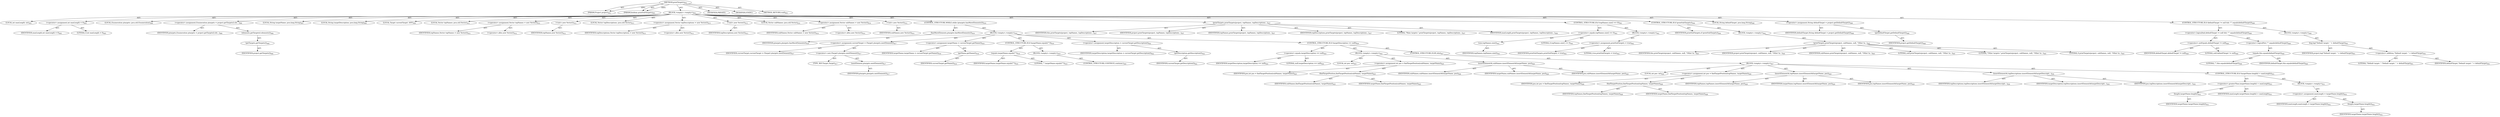 digraph "printTargets" {  
"111669149714" [label = <(METHOD,printTargets)<SUB>903</SUB>> ]
"115964117019" [label = <(PARAM,Project project)<SUB>903</SUB>> ]
"115964117020" [label = <(PARAM,boolean printSubTargets)<SUB>903</SUB>> ]
"25769803956" [label = <(BLOCK,&lt;empty&gt;,&lt;empty&gt;)<SUB>903</SUB>> ]
"94489280592" [label = <(LOCAL,int maxLength: int)<SUB>905</SUB>> ]
"30064771851" [label = <(&lt;operator&gt;.assignment,int maxLength = 0)<SUB>905</SUB>> ]
"68719477339" [label = <(IDENTIFIER,maxLength,int maxLength = 0)<SUB>905</SUB>> ]
"90194313410" [label = <(LITERAL,0,int maxLength = 0)<SUB>905</SUB>> ]
"94489280593" [label = <(LOCAL,Enumeration ptargets: java.util.Enumeration)<SUB>906</SUB>> ]
"30064771852" [label = <(&lt;operator&gt;.assignment,Enumeration ptargets = project.getTargets().ele...)<SUB>906</SUB>> ]
"68719477340" [label = <(IDENTIFIER,ptargets,Enumeration ptargets = project.getTargets().ele...)<SUB>906</SUB>> ]
"30064771853" [label = <(elements,getTargets().elements())<SUB>906</SUB>> ]
"30064771854" [label = <(getTargets,getTargets())<SUB>906</SUB>> ]
"68719477341" [label = <(IDENTIFIER,project,getTargets())<SUB>906</SUB>> ]
"94489280594" [label = <(LOCAL,String targetName: java.lang.String)<SUB>907</SUB>> ]
"94489280595" [label = <(LOCAL,String targetDescription: java.lang.String)<SUB>908</SUB>> ]
"94489280596" [label = <(LOCAL,Target currentTarget: ANY)<SUB>909</SUB>> ]
"94489280597" [label = <(LOCAL,Vector topNames: java.util.Vector)<SUB>912</SUB>> ]
"30064771855" [label = <(&lt;operator&gt;.assignment,Vector topNames = new Vector())<SUB>912</SUB>> ]
"68719477342" [label = <(IDENTIFIER,topNames,Vector topNames = new Vector())<SUB>912</SUB>> ]
"30064771856" [label = <(&lt;operator&gt;.alloc,new Vector())<SUB>912</SUB>> ]
"30064771857" [label = <(&lt;init&gt;,new Vector())<SUB>912</SUB>> ]
"68719477343" [label = <(IDENTIFIER,topNames,new Vector())<SUB>912</SUB>> ]
"94489280598" [label = <(LOCAL,Vector topDescriptions: java.util.Vector)<SUB>913</SUB>> ]
"30064771858" [label = <(&lt;operator&gt;.assignment,Vector topDescriptions = new Vector())<SUB>913</SUB>> ]
"68719477344" [label = <(IDENTIFIER,topDescriptions,Vector topDescriptions = new Vector())<SUB>913</SUB>> ]
"30064771859" [label = <(&lt;operator&gt;.alloc,new Vector())<SUB>913</SUB>> ]
"30064771860" [label = <(&lt;init&gt;,new Vector())<SUB>913</SUB>> ]
"68719477345" [label = <(IDENTIFIER,topDescriptions,new Vector())<SUB>913</SUB>> ]
"94489280599" [label = <(LOCAL,Vector subNames: java.util.Vector)<SUB>914</SUB>> ]
"30064771861" [label = <(&lt;operator&gt;.assignment,Vector subNames = new Vector())<SUB>914</SUB>> ]
"68719477346" [label = <(IDENTIFIER,subNames,Vector subNames = new Vector())<SUB>914</SUB>> ]
"30064771862" [label = <(&lt;operator&gt;.alloc,new Vector())<SUB>914</SUB>> ]
"30064771863" [label = <(&lt;init&gt;,new Vector())<SUB>914</SUB>> ]
"68719477347" [label = <(IDENTIFIER,subNames,new Vector())<SUB>914</SUB>> ]
"47244640389" [label = <(CONTROL_STRUCTURE,WHILE,while (ptargets.hasMoreElements()))<SUB>916</SUB>> ]
"30064771864" [label = <(hasMoreElements,ptargets.hasMoreElements())<SUB>916</SUB>> ]
"68719477348" [label = <(IDENTIFIER,ptargets,ptargets.hasMoreElements())<SUB>916</SUB>> ]
"25769803957" [label = <(BLOCK,&lt;empty&gt;,&lt;empty&gt;)<SUB>916</SUB>> ]
"30064771865" [label = <(&lt;operator&gt;.assignment,currentTarget = (Target) ptargets.nextElement())<SUB>917</SUB>> ]
"68719477349" [label = <(IDENTIFIER,currentTarget,currentTarget = (Target) ptargets.nextElement())<SUB>917</SUB>> ]
"30064771866" [label = <(&lt;operator&gt;.cast,(Target) ptargets.nextElement())<SUB>917</SUB>> ]
"180388626461" [label = <(TYPE_REF,Target,Target)<SUB>917</SUB>> ]
"30064771867" [label = <(nextElement,ptargets.nextElement())<SUB>917</SUB>> ]
"68719477350" [label = <(IDENTIFIER,ptargets,ptargets.nextElement())<SUB>917</SUB>> ]
"30064771868" [label = <(&lt;operator&gt;.assignment,targetName = currentTarget.getName())<SUB>918</SUB>> ]
"68719477351" [label = <(IDENTIFIER,targetName,targetName = currentTarget.getName())<SUB>918</SUB>> ]
"30064771869" [label = <(getName,getName())<SUB>918</SUB>> ]
"68719477352" [label = <(IDENTIFIER,currentTarget,getName())<SUB>918</SUB>> ]
"47244640390" [label = <(CONTROL_STRUCTURE,IF,if (targetName.equals(&quot;&quot;)))<SUB>919</SUB>> ]
"30064771870" [label = <(equals,targetName.equals(&quot;&quot;))<SUB>919</SUB>> ]
"68719477353" [label = <(IDENTIFIER,targetName,targetName.equals(&quot;&quot;))<SUB>919</SUB>> ]
"90194313411" [label = <(LITERAL,&quot;&quot;,targetName.equals(&quot;&quot;))<SUB>919</SUB>> ]
"25769803958" [label = <(BLOCK,&lt;empty&gt;,&lt;empty&gt;)<SUB>919</SUB>> ]
"47244640391" [label = <(CONTROL_STRUCTURE,CONTINUE,continue;)<SUB>920</SUB>> ]
"30064771871" [label = <(&lt;operator&gt;.assignment,targetDescription = currentTarget.getDescription())<SUB>922</SUB>> ]
"68719477354" [label = <(IDENTIFIER,targetDescription,targetDescription = currentTarget.getDescription())<SUB>922</SUB>> ]
"30064771872" [label = <(getDescription,getDescription())<SUB>922</SUB>> ]
"68719477355" [label = <(IDENTIFIER,currentTarget,getDescription())<SUB>922</SUB>> ]
"47244640392" [label = <(CONTROL_STRUCTURE,IF,if (targetDescription == null))<SUB>924</SUB>> ]
"30064771873" [label = <(&lt;operator&gt;.equals,targetDescription == null)<SUB>924</SUB>> ]
"68719477356" [label = <(IDENTIFIER,targetDescription,targetDescription == null)<SUB>924</SUB>> ]
"90194313412" [label = <(LITERAL,null,targetDescription == null)<SUB>924</SUB>> ]
"25769803959" [label = <(BLOCK,&lt;empty&gt;,&lt;empty&gt;)<SUB>924</SUB>> ]
"94489280600" [label = <(LOCAL,int pos: int)<SUB>925</SUB>> ]
"30064771874" [label = <(&lt;operator&gt;.assignment,int pos = findTargetPosition(subNames, targetName))<SUB>925</SUB>> ]
"68719477357" [label = <(IDENTIFIER,pos,int pos = findTargetPosition(subNames, targetName))<SUB>925</SUB>> ]
"30064771875" [label = <(findTargetPosition,findTargetPosition(subNames, targetName))<SUB>925</SUB>> ]
"68719477358" [label = <(IDENTIFIER,subNames,findTargetPosition(subNames, targetName))<SUB>925</SUB>> ]
"68719477359" [label = <(IDENTIFIER,targetName,findTargetPosition(subNames, targetName))<SUB>925</SUB>> ]
"30064771876" [label = <(insertElementAt,subNames.insertElementAt(targetName, pos))<SUB>926</SUB>> ]
"68719477360" [label = <(IDENTIFIER,subNames,subNames.insertElementAt(targetName, pos))<SUB>926</SUB>> ]
"68719477361" [label = <(IDENTIFIER,targetName,subNames.insertElementAt(targetName, pos))<SUB>926</SUB>> ]
"68719477362" [label = <(IDENTIFIER,pos,subNames.insertElementAt(targetName, pos))<SUB>926</SUB>> ]
"47244640393" [label = <(CONTROL_STRUCTURE,ELSE,else)<SUB>927</SUB>> ]
"25769803960" [label = <(BLOCK,&lt;empty&gt;,&lt;empty&gt;)<SUB>927</SUB>> ]
"94489280601" [label = <(LOCAL,int pos: int)<SUB>928</SUB>> ]
"30064771877" [label = <(&lt;operator&gt;.assignment,int pos = findTargetPosition(topNames, targetName))<SUB>928</SUB>> ]
"68719477363" [label = <(IDENTIFIER,pos,int pos = findTargetPosition(topNames, targetName))<SUB>928</SUB>> ]
"30064771878" [label = <(findTargetPosition,findTargetPosition(topNames, targetName))<SUB>928</SUB>> ]
"68719477364" [label = <(IDENTIFIER,topNames,findTargetPosition(topNames, targetName))<SUB>928</SUB>> ]
"68719477365" [label = <(IDENTIFIER,targetName,findTargetPosition(topNames, targetName))<SUB>928</SUB>> ]
"30064771879" [label = <(insertElementAt,topNames.insertElementAt(targetName, pos))<SUB>929</SUB>> ]
"68719477366" [label = <(IDENTIFIER,topNames,topNames.insertElementAt(targetName, pos))<SUB>929</SUB>> ]
"68719477367" [label = <(IDENTIFIER,targetName,topNames.insertElementAt(targetName, pos))<SUB>929</SUB>> ]
"68719477368" [label = <(IDENTIFIER,pos,topNames.insertElementAt(targetName, pos))<SUB>929</SUB>> ]
"30064771880" [label = <(insertElementAt,topDescriptions.insertElementAt(targetDescripti...)<SUB>930</SUB>> ]
"68719477369" [label = <(IDENTIFIER,topDescriptions,topDescriptions.insertElementAt(targetDescripti...)<SUB>930</SUB>> ]
"68719477370" [label = <(IDENTIFIER,targetDescription,topDescriptions.insertElementAt(targetDescripti...)<SUB>930</SUB>> ]
"68719477371" [label = <(IDENTIFIER,pos,topDescriptions.insertElementAt(targetDescripti...)<SUB>930</SUB>> ]
"47244640394" [label = <(CONTROL_STRUCTURE,IF,if (targetName.length() &gt; maxLength))<SUB>931</SUB>> ]
"30064771881" [label = <(&lt;operator&gt;.greaterThan,targetName.length() &gt; maxLength)<SUB>931</SUB>> ]
"30064771882" [label = <(length,targetName.length())<SUB>931</SUB>> ]
"68719477372" [label = <(IDENTIFIER,targetName,targetName.length())<SUB>931</SUB>> ]
"68719477373" [label = <(IDENTIFIER,maxLength,targetName.length() &gt; maxLength)<SUB>931</SUB>> ]
"25769803961" [label = <(BLOCK,&lt;empty&gt;,&lt;empty&gt;)<SUB>931</SUB>> ]
"30064771883" [label = <(&lt;operator&gt;.assignment,maxLength = targetName.length())<SUB>932</SUB>> ]
"68719477374" [label = <(IDENTIFIER,maxLength,maxLength = targetName.length())<SUB>932</SUB>> ]
"30064771884" [label = <(length,targetName.length())<SUB>932</SUB>> ]
"68719477375" [label = <(IDENTIFIER,targetName,targetName.length())<SUB>932</SUB>> ]
"30064771885" [label = <(printTargets,printTargets(project, topNames, topDescriptions...)<SUB>937</SUB>> ]
"68719477376" [label = <(IDENTIFIER,this,printTargets(project, topNames, topDescriptions...)<SUB>937</SUB>> ]
"68719477377" [label = <(IDENTIFIER,project,printTargets(project, topNames, topDescriptions...)<SUB>937</SUB>> ]
"68719477378" [label = <(IDENTIFIER,topNames,printTargets(project, topNames, topDescriptions...)<SUB>937</SUB>> ]
"68719477379" [label = <(IDENTIFIER,topDescriptions,printTargets(project, topNames, topDescriptions...)<SUB>937</SUB>> ]
"90194313413" [label = <(LITERAL,&quot;Main targets:&quot;,printTargets(project, topNames, topDescriptions...)<SUB>937</SUB>> ]
"68719477380" [label = <(IDENTIFIER,maxLength,printTargets(project, topNames, topDescriptions...)<SUB>938</SUB>> ]
"47244640395" [label = <(CONTROL_STRUCTURE,IF,if (topNames.size() == 0))<SUB>941</SUB>> ]
"30064771886" [label = <(&lt;operator&gt;.equals,topNames.size() == 0)<SUB>941</SUB>> ]
"30064771887" [label = <(size,topNames.size())<SUB>941</SUB>> ]
"68719477381" [label = <(IDENTIFIER,topNames,topNames.size())<SUB>941</SUB>> ]
"90194313414" [label = <(LITERAL,0,topNames.size() == 0)<SUB>941</SUB>> ]
"25769803962" [label = <(BLOCK,&lt;empty&gt;,&lt;empty&gt;)<SUB>941</SUB>> ]
"30064771888" [label = <(&lt;operator&gt;.assignment,printSubTargets = true)<SUB>942</SUB>> ]
"68719477382" [label = <(IDENTIFIER,printSubTargets,printSubTargets = true)<SUB>942</SUB>> ]
"90194313415" [label = <(LITERAL,true,printSubTargets = true)<SUB>942</SUB>> ]
"47244640396" [label = <(CONTROL_STRUCTURE,IF,if (printSubTargets))<SUB>944</SUB>> ]
"68719477383" [label = <(IDENTIFIER,printSubTargets,if (printSubTargets))<SUB>944</SUB>> ]
"25769803963" [label = <(BLOCK,&lt;empty&gt;,&lt;empty&gt;)<SUB>944</SUB>> ]
"30064771889" [label = <(printTargets,printTargets(project, subNames, null, &quot;Other ta...)<SUB>945</SUB>> ]
"68719477384" [label = <(IDENTIFIER,this,printTargets(project, subNames, null, &quot;Other ta...)<SUB>945</SUB>> ]
"68719477385" [label = <(IDENTIFIER,project,printTargets(project, subNames, null, &quot;Other ta...)<SUB>945</SUB>> ]
"68719477386" [label = <(IDENTIFIER,subNames,printTargets(project, subNames, null, &quot;Other ta...)<SUB>945</SUB>> ]
"90194313416" [label = <(LITERAL,null,printTargets(project, subNames, null, &quot;Other ta...)<SUB>945</SUB>> ]
"90194313417" [label = <(LITERAL,&quot;Other targets:&quot;,printTargets(project, subNames, null, &quot;Other ta...)<SUB>945</SUB>> ]
"90194313418" [label = <(LITERAL,0,printTargets(project, subNames, null, &quot;Other ta...)<SUB>945</SUB>> ]
"94489280602" [label = <(LOCAL,String defaultTarget: java.lang.String)<SUB>948</SUB>> ]
"30064771890" [label = <(&lt;operator&gt;.assignment,String defaultTarget = project.getDefaultTarget())<SUB>948</SUB>> ]
"68719477387" [label = <(IDENTIFIER,defaultTarget,String defaultTarget = project.getDefaultTarget())<SUB>948</SUB>> ]
"30064771891" [label = <(getDefaultTarget,getDefaultTarget())<SUB>948</SUB>> ]
"68719477388" [label = <(IDENTIFIER,project,getDefaultTarget())<SUB>948</SUB>> ]
"47244640397" [label = <(CONTROL_STRUCTURE,IF,if (defaultTarget != null &amp;&amp; !&quot;&quot;.equals(defaultTarget)))<SUB>949</SUB>> ]
"30064771892" [label = <(&lt;operator&gt;.logicalAnd,defaultTarget != null &amp;&amp; !&quot;&quot;.equals(defaultTarget))<SUB>949</SUB>> ]
"30064771893" [label = <(&lt;operator&gt;.notEquals,defaultTarget != null)<SUB>949</SUB>> ]
"68719477389" [label = <(IDENTIFIER,defaultTarget,defaultTarget != null)<SUB>949</SUB>> ]
"90194313419" [label = <(LITERAL,null,defaultTarget != null)<SUB>949</SUB>> ]
"30064771894" [label = <(&lt;operator&gt;.logicalNot,!&quot;&quot;.equals(defaultTarget))<SUB>949</SUB>> ]
"30064771895" [label = <(equals,this.equals(defaultTarget))<SUB>949</SUB>> ]
"90194313420" [label = <(LITERAL,&quot;&quot;,this.equals(defaultTarget))<SUB>949</SUB>> ]
"68719477390" [label = <(IDENTIFIER,defaultTarget,this.equals(defaultTarget))<SUB>949</SUB>> ]
"25769803964" [label = <(BLOCK,&lt;empty&gt;,&lt;empty&gt;)<SUB>949</SUB>> ]
"30064771896" [label = <(log,log(&quot;Default target: &quot; + defaultTarget))<SUB>951</SUB>> ]
"68719477391" [label = <(IDENTIFIER,project,log(&quot;Default target: &quot; + defaultTarget))<SUB>951</SUB>> ]
"30064771897" [label = <(&lt;operator&gt;.addition,&quot;Default target: &quot; + defaultTarget)<SUB>951</SUB>> ]
"90194313421" [label = <(LITERAL,&quot;Default target: &quot;,&quot;Default target: &quot; + defaultTarget)<SUB>951</SUB>> ]
"68719477392" [label = <(IDENTIFIER,defaultTarget,&quot;Default target: &quot; + defaultTarget)<SUB>951</SUB>> ]
"133143986235" [label = <(MODIFIER,PRIVATE)> ]
"133143986236" [label = <(MODIFIER,STATIC)> ]
"128849018898" [label = <(METHOD_RETURN,void)<SUB>903</SUB>> ]
  "111669149714" -> "115964117019"  [ label = "AST: "] 
  "111669149714" -> "115964117020"  [ label = "AST: "] 
  "111669149714" -> "25769803956"  [ label = "AST: "] 
  "111669149714" -> "133143986235"  [ label = "AST: "] 
  "111669149714" -> "133143986236"  [ label = "AST: "] 
  "111669149714" -> "128849018898"  [ label = "AST: "] 
  "25769803956" -> "94489280592"  [ label = "AST: "] 
  "25769803956" -> "30064771851"  [ label = "AST: "] 
  "25769803956" -> "94489280593"  [ label = "AST: "] 
  "25769803956" -> "30064771852"  [ label = "AST: "] 
  "25769803956" -> "94489280594"  [ label = "AST: "] 
  "25769803956" -> "94489280595"  [ label = "AST: "] 
  "25769803956" -> "94489280596"  [ label = "AST: "] 
  "25769803956" -> "94489280597"  [ label = "AST: "] 
  "25769803956" -> "30064771855"  [ label = "AST: "] 
  "25769803956" -> "30064771857"  [ label = "AST: "] 
  "25769803956" -> "94489280598"  [ label = "AST: "] 
  "25769803956" -> "30064771858"  [ label = "AST: "] 
  "25769803956" -> "30064771860"  [ label = "AST: "] 
  "25769803956" -> "94489280599"  [ label = "AST: "] 
  "25769803956" -> "30064771861"  [ label = "AST: "] 
  "25769803956" -> "30064771863"  [ label = "AST: "] 
  "25769803956" -> "47244640389"  [ label = "AST: "] 
  "25769803956" -> "30064771885"  [ label = "AST: "] 
  "25769803956" -> "47244640395"  [ label = "AST: "] 
  "25769803956" -> "47244640396"  [ label = "AST: "] 
  "25769803956" -> "94489280602"  [ label = "AST: "] 
  "25769803956" -> "30064771890"  [ label = "AST: "] 
  "25769803956" -> "47244640397"  [ label = "AST: "] 
  "30064771851" -> "68719477339"  [ label = "AST: "] 
  "30064771851" -> "90194313410"  [ label = "AST: "] 
  "30064771852" -> "68719477340"  [ label = "AST: "] 
  "30064771852" -> "30064771853"  [ label = "AST: "] 
  "30064771853" -> "30064771854"  [ label = "AST: "] 
  "30064771854" -> "68719477341"  [ label = "AST: "] 
  "30064771855" -> "68719477342"  [ label = "AST: "] 
  "30064771855" -> "30064771856"  [ label = "AST: "] 
  "30064771857" -> "68719477343"  [ label = "AST: "] 
  "30064771858" -> "68719477344"  [ label = "AST: "] 
  "30064771858" -> "30064771859"  [ label = "AST: "] 
  "30064771860" -> "68719477345"  [ label = "AST: "] 
  "30064771861" -> "68719477346"  [ label = "AST: "] 
  "30064771861" -> "30064771862"  [ label = "AST: "] 
  "30064771863" -> "68719477347"  [ label = "AST: "] 
  "47244640389" -> "30064771864"  [ label = "AST: "] 
  "47244640389" -> "25769803957"  [ label = "AST: "] 
  "30064771864" -> "68719477348"  [ label = "AST: "] 
  "25769803957" -> "30064771865"  [ label = "AST: "] 
  "25769803957" -> "30064771868"  [ label = "AST: "] 
  "25769803957" -> "47244640390"  [ label = "AST: "] 
  "25769803957" -> "30064771871"  [ label = "AST: "] 
  "25769803957" -> "47244640392"  [ label = "AST: "] 
  "30064771865" -> "68719477349"  [ label = "AST: "] 
  "30064771865" -> "30064771866"  [ label = "AST: "] 
  "30064771866" -> "180388626461"  [ label = "AST: "] 
  "30064771866" -> "30064771867"  [ label = "AST: "] 
  "30064771867" -> "68719477350"  [ label = "AST: "] 
  "30064771868" -> "68719477351"  [ label = "AST: "] 
  "30064771868" -> "30064771869"  [ label = "AST: "] 
  "30064771869" -> "68719477352"  [ label = "AST: "] 
  "47244640390" -> "30064771870"  [ label = "AST: "] 
  "47244640390" -> "25769803958"  [ label = "AST: "] 
  "30064771870" -> "68719477353"  [ label = "AST: "] 
  "30064771870" -> "90194313411"  [ label = "AST: "] 
  "25769803958" -> "47244640391"  [ label = "AST: "] 
  "30064771871" -> "68719477354"  [ label = "AST: "] 
  "30064771871" -> "30064771872"  [ label = "AST: "] 
  "30064771872" -> "68719477355"  [ label = "AST: "] 
  "47244640392" -> "30064771873"  [ label = "AST: "] 
  "47244640392" -> "25769803959"  [ label = "AST: "] 
  "47244640392" -> "47244640393"  [ label = "AST: "] 
  "30064771873" -> "68719477356"  [ label = "AST: "] 
  "30064771873" -> "90194313412"  [ label = "AST: "] 
  "25769803959" -> "94489280600"  [ label = "AST: "] 
  "25769803959" -> "30064771874"  [ label = "AST: "] 
  "25769803959" -> "30064771876"  [ label = "AST: "] 
  "30064771874" -> "68719477357"  [ label = "AST: "] 
  "30064771874" -> "30064771875"  [ label = "AST: "] 
  "30064771875" -> "68719477358"  [ label = "AST: "] 
  "30064771875" -> "68719477359"  [ label = "AST: "] 
  "30064771876" -> "68719477360"  [ label = "AST: "] 
  "30064771876" -> "68719477361"  [ label = "AST: "] 
  "30064771876" -> "68719477362"  [ label = "AST: "] 
  "47244640393" -> "25769803960"  [ label = "AST: "] 
  "25769803960" -> "94489280601"  [ label = "AST: "] 
  "25769803960" -> "30064771877"  [ label = "AST: "] 
  "25769803960" -> "30064771879"  [ label = "AST: "] 
  "25769803960" -> "30064771880"  [ label = "AST: "] 
  "25769803960" -> "47244640394"  [ label = "AST: "] 
  "30064771877" -> "68719477363"  [ label = "AST: "] 
  "30064771877" -> "30064771878"  [ label = "AST: "] 
  "30064771878" -> "68719477364"  [ label = "AST: "] 
  "30064771878" -> "68719477365"  [ label = "AST: "] 
  "30064771879" -> "68719477366"  [ label = "AST: "] 
  "30064771879" -> "68719477367"  [ label = "AST: "] 
  "30064771879" -> "68719477368"  [ label = "AST: "] 
  "30064771880" -> "68719477369"  [ label = "AST: "] 
  "30064771880" -> "68719477370"  [ label = "AST: "] 
  "30064771880" -> "68719477371"  [ label = "AST: "] 
  "47244640394" -> "30064771881"  [ label = "AST: "] 
  "47244640394" -> "25769803961"  [ label = "AST: "] 
  "30064771881" -> "30064771882"  [ label = "AST: "] 
  "30064771881" -> "68719477373"  [ label = "AST: "] 
  "30064771882" -> "68719477372"  [ label = "AST: "] 
  "25769803961" -> "30064771883"  [ label = "AST: "] 
  "30064771883" -> "68719477374"  [ label = "AST: "] 
  "30064771883" -> "30064771884"  [ label = "AST: "] 
  "30064771884" -> "68719477375"  [ label = "AST: "] 
  "30064771885" -> "68719477376"  [ label = "AST: "] 
  "30064771885" -> "68719477377"  [ label = "AST: "] 
  "30064771885" -> "68719477378"  [ label = "AST: "] 
  "30064771885" -> "68719477379"  [ label = "AST: "] 
  "30064771885" -> "90194313413"  [ label = "AST: "] 
  "30064771885" -> "68719477380"  [ label = "AST: "] 
  "47244640395" -> "30064771886"  [ label = "AST: "] 
  "47244640395" -> "25769803962"  [ label = "AST: "] 
  "30064771886" -> "30064771887"  [ label = "AST: "] 
  "30064771886" -> "90194313414"  [ label = "AST: "] 
  "30064771887" -> "68719477381"  [ label = "AST: "] 
  "25769803962" -> "30064771888"  [ label = "AST: "] 
  "30064771888" -> "68719477382"  [ label = "AST: "] 
  "30064771888" -> "90194313415"  [ label = "AST: "] 
  "47244640396" -> "68719477383"  [ label = "AST: "] 
  "47244640396" -> "25769803963"  [ label = "AST: "] 
  "25769803963" -> "30064771889"  [ label = "AST: "] 
  "30064771889" -> "68719477384"  [ label = "AST: "] 
  "30064771889" -> "68719477385"  [ label = "AST: "] 
  "30064771889" -> "68719477386"  [ label = "AST: "] 
  "30064771889" -> "90194313416"  [ label = "AST: "] 
  "30064771889" -> "90194313417"  [ label = "AST: "] 
  "30064771889" -> "90194313418"  [ label = "AST: "] 
  "30064771890" -> "68719477387"  [ label = "AST: "] 
  "30064771890" -> "30064771891"  [ label = "AST: "] 
  "30064771891" -> "68719477388"  [ label = "AST: "] 
  "47244640397" -> "30064771892"  [ label = "AST: "] 
  "47244640397" -> "25769803964"  [ label = "AST: "] 
  "30064771892" -> "30064771893"  [ label = "AST: "] 
  "30064771892" -> "30064771894"  [ label = "AST: "] 
  "30064771893" -> "68719477389"  [ label = "AST: "] 
  "30064771893" -> "90194313419"  [ label = "AST: "] 
  "30064771894" -> "30064771895"  [ label = "AST: "] 
  "30064771895" -> "90194313420"  [ label = "AST: "] 
  "30064771895" -> "68719477390"  [ label = "AST: "] 
  "25769803964" -> "30064771896"  [ label = "AST: "] 
  "30064771896" -> "68719477391"  [ label = "AST: "] 
  "30064771896" -> "30064771897"  [ label = "AST: "] 
  "30064771897" -> "90194313421"  [ label = "AST: "] 
  "30064771897" -> "68719477392"  [ label = "AST: "] 
  "111669149714" -> "115964117019"  [ label = "DDG: "] 
  "111669149714" -> "115964117020"  [ label = "DDG: "] 
}
